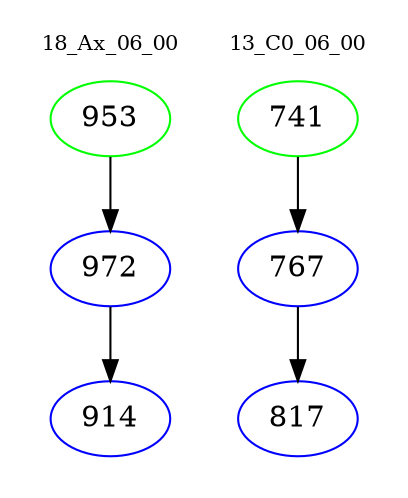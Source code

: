 digraph{
subgraph cluster_0 {
color = white
label = "18_Ax_06_00";
fontsize=10;
T0_953 [label="953", color="green"]
T0_953 -> T0_972 [color="black"]
T0_972 [label="972", color="blue"]
T0_972 -> T0_914 [color="black"]
T0_914 [label="914", color="blue"]
}
subgraph cluster_1 {
color = white
label = "13_C0_06_00";
fontsize=10;
T1_741 [label="741", color="green"]
T1_741 -> T1_767 [color="black"]
T1_767 [label="767", color="blue"]
T1_767 -> T1_817 [color="black"]
T1_817 [label="817", color="blue"]
}
}
